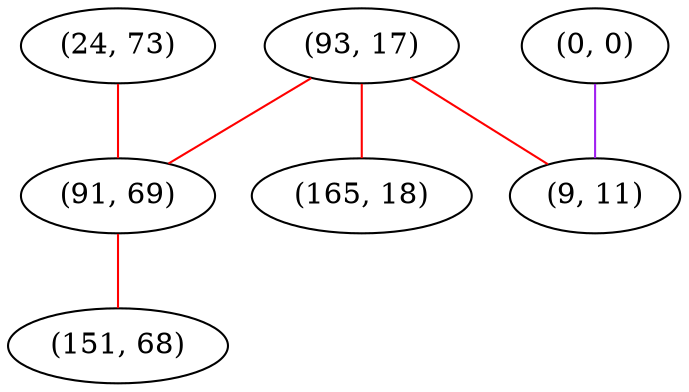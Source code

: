 graph "" {
"(24, 73)";
"(93, 17)";
"(0, 0)";
"(165, 18)";
"(9, 11)";
"(91, 69)";
"(151, 68)";
"(24, 73)" -- "(91, 69)"  [color=red, key=0, weight=1];
"(93, 17)" -- "(9, 11)"  [color=red, key=0, weight=1];
"(93, 17)" -- "(165, 18)"  [color=red, key=0, weight=1];
"(93, 17)" -- "(91, 69)"  [color=red, key=0, weight=1];
"(0, 0)" -- "(9, 11)"  [color=purple, key=0, weight=4];
"(91, 69)" -- "(151, 68)"  [color=red, key=0, weight=1];
}
